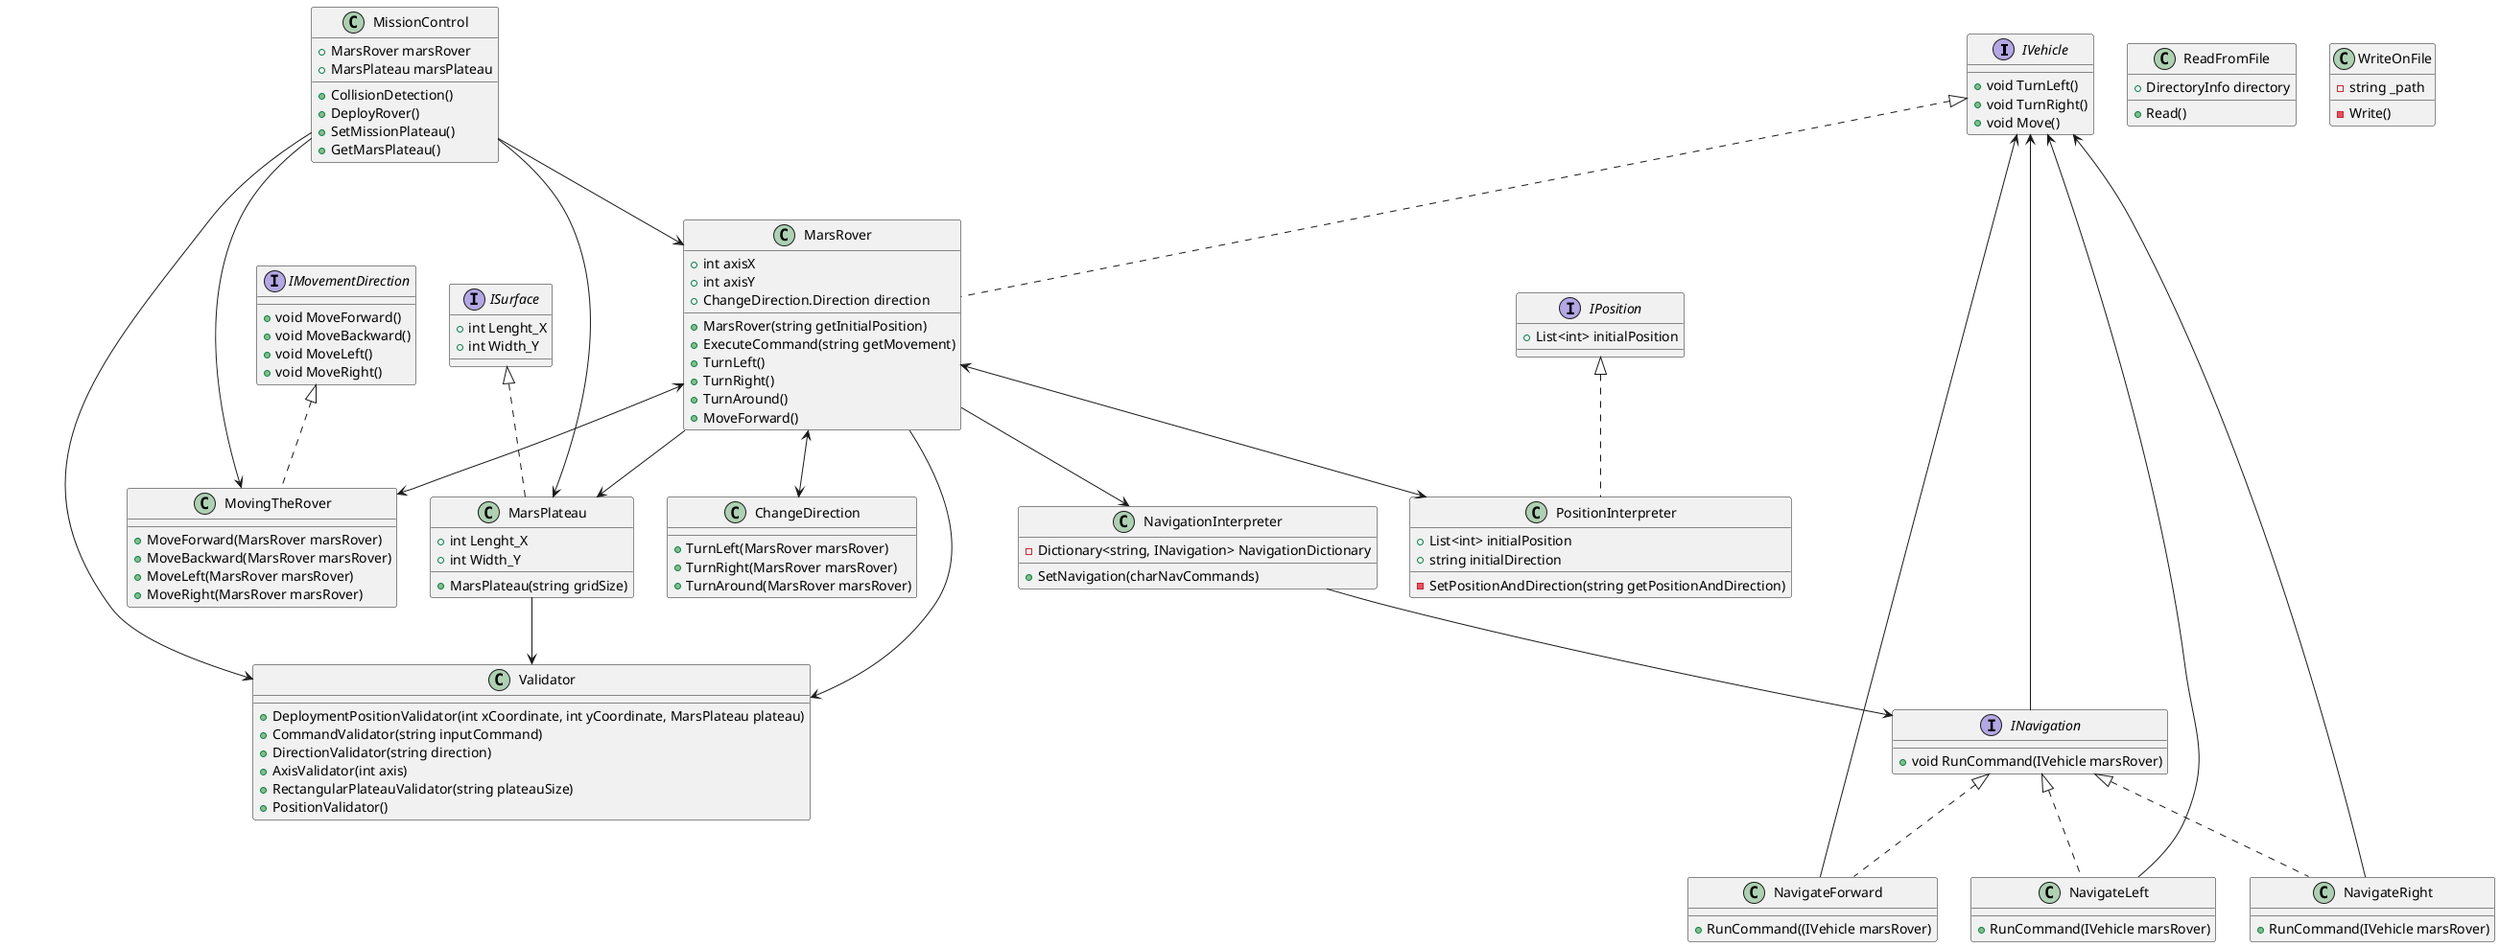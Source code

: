 ﻿@startuml "MarsRover-Kata-UML.png"

interface IVehicle
{
+ void TurnLeft()
+ void TurnRight()
+ void Move()
}

interface ISurface
{
+ int Lenght_X
+ int Width_Y
}

interface IPosition
{
+ List<int> initialPosition
}

interface INavigation
{
+ void RunCommand(IVehicle marsRover)
}

interface IMovementDirection
{
+ void MoveForward()
+ void MoveBackward()
+ void MoveLeft()
+ void MoveRight()
}

class MarsRover implements IVehicle
{
+ int axisX
+ int axisY
+ ChangeDirection.Direction direction

+ MarsRover(string getInitialPosition)
+ ExecuteCommand(string getMovement)
+ TurnLeft()
+ TurnRight()
+ TurnAround()
+ MoveForward()
}
class MissionControl
{
+ MarsRover marsRover
+ MarsPlateau marsPlateau

+ CollisionDetection()
+ DeployRover()
+ SetMissionPlateau()
+ GetMarsPlateau()

}
class MarsPlateau implements ISurface
{
+ int Lenght_X
+ int Width_Y
+ MarsPlateau(string gridSize)
}
class NavigateLeft implements INavigation
{
+ RunCommand(IVehicle marsRover)
}

class NavigateRight implements INavigation
{
+ RunCommand(IVehicle marsRover)
}
class PositionInterpreter implements IPosition
{
+ List<int> initialPosition
+ string initialDirection
- SetPositionAndDirection(string getPositionAndDirection)
}
class NavigateForward implements INavigation
{
+ RunCommand((IVehicle marsRover)
}
class NavigationInterpreter
{
- Dictionary<string, INavigation> NavigationDictionary
+ SetNavigation(charNavCommands)
}
class ChangeDirection
{
+ TurnLeft(MarsRover marsRover)
+ TurnRight(MarsRover marsRover)
+ TurnAround(MarsRover marsRover)
}

class MovingTheRover implements IMovementDirection
{
+ MoveForward(MarsRover marsRover)
+ MoveBackward(MarsRover marsRover)
+ MoveLeft(MarsRover marsRover)
+ MoveRight(MarsRover marsRover)
}
class Validator
{
+ DeploymentPositionValidator(int xCoordinate, int yCoordinate, MarsPlateau plateau)
+ CommandValidator(string inputCommand)
+ DirectionValidator(string direction)
+ AxisValidator(int axis)
+ RectangularPlateauValidator(string plateauSize)
+ PositionValidator()
}

class ReadFromFile
{
+ DirectoryInfo directory
+ Read()
}
class WriteOnFile
{
- string _path
- Write()
}
INavigation --> IVehicle
MarsRover <--> ChangeDirection
MarsRover <--> MovingTheRover
MarsRover <--> PositionInterpreter
MarsRover --> MarsPlateau
MarsRover --> NavigationInterpreter
MarsRover --> Validator


NavigateLeft --> IVehicle
NavigateRight --> IVehicle
NavigateForward --> IVehicle

NavigationInterpreter --> INavigation

MarsPlateau --> Validator

MissionControl --> MarsRover
MissionControl --> MarsPlateau
MissionControl --> Validator
MissionControl --> MovingTheRover


@enduml